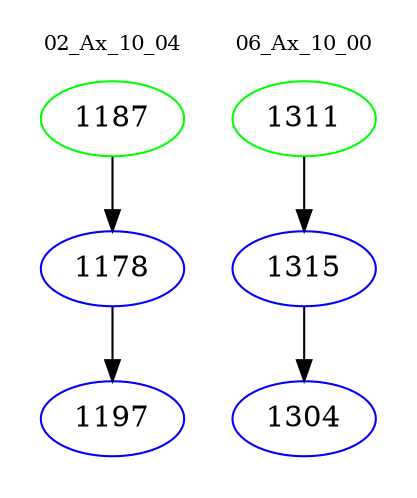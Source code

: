 digraph{
subgraph cluster_0 {
color = white
label = "02_Ax_10_04";
fontsize=10;
T0_1187 [label="1187", color="green"]
T0_1187 -> T0_1178 [color="black"]
T0_1178 [label="1178", color="blue"]
T0_1178 -> T0_1197 [color="black"]
T0_1197 [label="1197", color="blue"]
}
subgraph cluster_1 {
color = white
label = "06_Ax_10_00";
fontsize=10;
T1_1311 [label="1311", color="green"]
T1_1311 -> T1_1315 [color="black"]
T1_1315 [label="1315", color="blue"]
T1_1315 -> T1_1304 [color="black"]
T1_1304 [label="1304", color="blue"]
}
}
